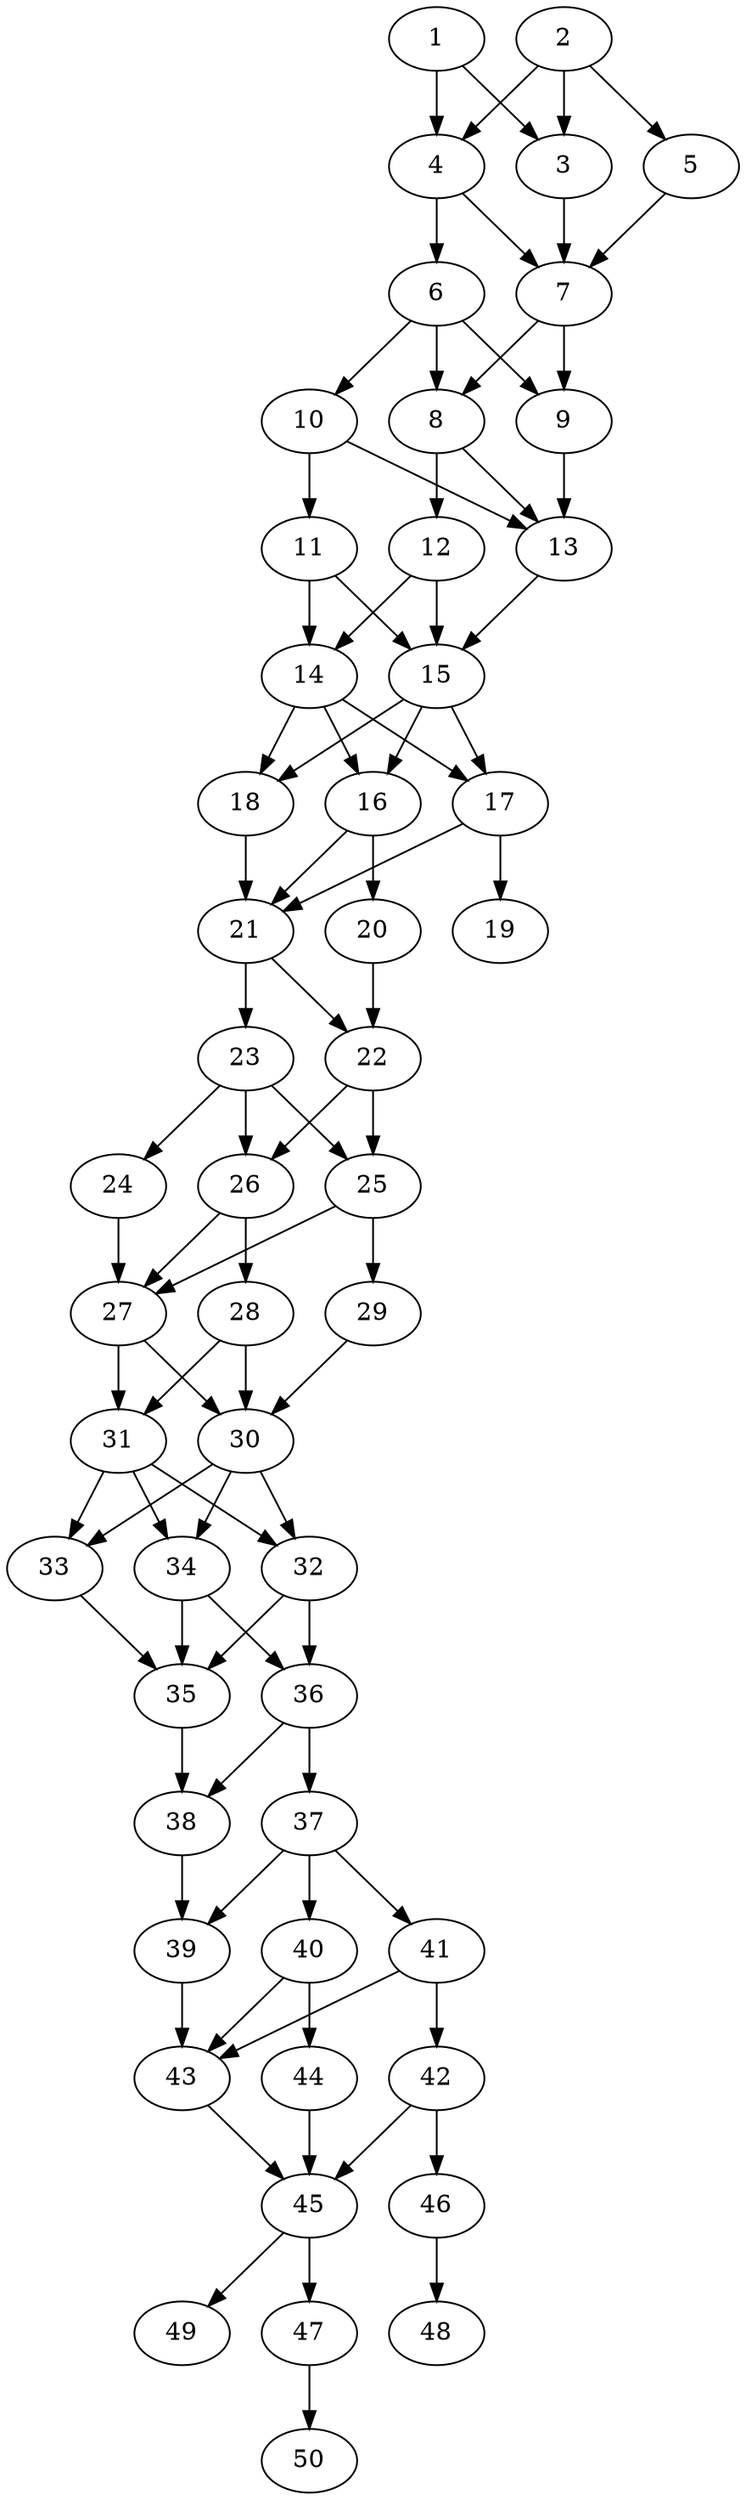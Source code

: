 // DAG automatically generated by daggen at Thu Oct  3 14:07:58 2019
// ./daggen --dot -n 50 --ccr 0.3 --fat 0.3 --regular 0.7 --density 0.9 --mindata 5242880 --maxdata 52428800 
digraph G {
  1 [size="40331947", alpha="0.05", expect_size="12099584"] 
  1 -> 3 [size ="12099584"]
  1 -> 4 [size ="12099584"]
  2 [size="24753493", alpha="0.01", expect_size="7426048"] 
  2 -> 3 [size ="7426048"]
  2 -> 4 [size ="7426048"]
  2 -> 5 [size ="7426048"]
  3 [size="57572693", alpha="0.08", expect_size="17271808"] 
  3 -> 7 [size ="17271808"]
  4 [size="170649600", alpha="0.09", expect_size="51194880"] 
  4 -> 6 [size ="51194880"]
  4 -> 7 [size ="51194880"]
  5 [size="145476267", alpha="0.05", expect_size="43642880"] 
  5 -> 7 [size ="43642880"]
  6 [size="135946240", alpha="0.03", expect_size="40783872"] 
  6 -> 8 [size ="40783872"]
  6 -> 9 [size ="40783872"]
  6 -> 10 [size ="40783872"]
  7 [size="86565547", alpha="0.19", expect_size="25969664"] 
  7 -> 8 [size ="25969664"]
  7 -> 9 [size ="25969664"]
  8 [size="26173440", alpha="0.13", expect_size="7852032"] 
  8 -> 12 [size ="7852032"]
  8 -> 13 [size ="7852032"]
  9 [size="40956587", alpha="0.07", expect_size="12286976"] 
  9 -> 13 [size ="12286976"]
  10 [size="150500693", alpha="0.20", expect_size="45150208"] 
  10 -> 11 [size ="45150208"]
  10 -> 13 [size ="45150208"]
  11 [size="81148587", alpha="0.07", expect_size="24344576"] 
  11 -> 14 [size ="24344576"]
  11 -> 15 [size ="24344576"]
  12 [size="116599467", alpha="0.00", expect_size="34979840"] 
  12 -> 14 [size ="34979840"]
  12 -> 15 [size ="34979840"]
  13 [size="120763733", alpha="0.03", expect_size="36229120"] 
  13 -> 15 [size ="36229120"]
  14 [size="22797653", alpha="0.01", expect_size="6839296"] 
  14 -> 16 [size ="6839296"]
  14 -> 17 [size ="6839296"]
  14 -> 18 [size ="6839296"]
  15 [size="93245440", alpha="0.05", expect_size="27973632"] 
  15 -> 16 [size ="27973632"]
  15 -> 17 [size ="27973632"]
  15 -> 18 [size ="27973632"]
  16 [size="131365547", alpha="0.11", expect_size="39409664"] 
  16 -> 20 [size ="39409664"]
  16 -> 21 [size ="39409664"]
  17 [size="158136320", alpha="0.05", expect_size="47440896"] 
  17 -> 19 [size ="47440896"]
  17 -> 21 [size ="47440896"]
  18 [size="151319893", alpha="0.02", expect_size="45395968"] 
  18 -> 21 [size ="45395968"]
  19 [size="93197653", alpha="0.01", expect_size="27959296"] 
  20 [size="150490453", alpha="0.05", expect_size="45147136"] 
  20 -> 22 [size ="45147136"]
  21 [size="148435627", alpha="0.13", expect_size="44530688"] 
  21 -> 22 [size ="44530688"]
  21 -> 23 [size ="44530688"]
  22 [size="43840853", alpha="0.02", expect_size="13152256"] 
  22 -> 25 [size ="13152256"]
  22 -> 26 [size ="13152256"]
  23 [size="45752320", alpha="0.16", expect_size="13725696"] 
  23 -> 24 [size ="13725696"]
  23 -> 25 [size ="13725696"]
  23 -> 26 [size ="13725696"]
  24 [size="68857173", alpha="0.09", expect_size="20657152"] 
  24 -> 27 [size ="20657152"]
  25 [size="72874667", alpha="0.18", expect_size="21862400"] 
  25 -> 27 [size ="21862400"]
  25 -> 29 [size ="21862400"]
  26 [size="108680533", alpha="0.03", expect_size="32604160"] 
  26 -> 27 [size ="32604160"]
  26 -> 28 [size ="32604160"]
  27 [size="38864213", alpha="0.16", expect_size="11659264"] 
  27 -> 30 [size ="11659264"]
  27 -> 31 [size ="11659264"]
  28 [size="75045547", alpha="0.11", expect_size="22513664"] 
  28 -> 30 [size ="22513664"]
  28 -> 31 [size ="22513664"]
  29 [size="92081493", alpha="0.08", expect_size="27624448"] 
  29 -> 30 [size ="27624448"]
  30 [size="96655360", alpha="0.03", expect_size="28996608"] 
  30 -> 32 [size ="28996608"]
  30 -> 33 [size ="28996608"]
  30 -> 34 [size ="28996608"]
  31 [size="139212800", alpha="0.05", expect_size="41763840"] 
  31 -> 32 [size ="41763840"]
  31 -> 33 [size ="41763840"]
  31 -> 34 [size ="41763840"]
  32 [size="85323093", alpha="0.00", expect_size="25596928"] 
  32 -> 35 [size ="25596928"]
  32 -> 36 [size ="25596928"]
  33 [size="99549867", alpha="0.08", expect_size="29864960"] 
  33 -> 35 [size ="29864960"]
  34 [size="64709973", alpha="0.17", expect_size="19412992"] 
  34 -> 35 [size ="19412992"]
  34 -> 36 [size ="19412992"]
  35 [size="133973333", alpha="0.16", expect_size="40192000"] 
  35 -> 38 [size ="40192000"]
  36 [size="120773973", alpha="0.09", expect_size="36232192"] 
  36 -> 37 [size ="36232192"]
  36 -> 38 [size ="36232192"]
  37 [size="143578453", alpha="0.20", expect_size="43073536"] 
  37 -> 39 [size ="43073536"]
  37 -> 40 [size ="43073536"]
  37 -> 41 [size ="43073536"]
  38 [size="114196480", alpha="0.07", expect_size="34258944"] 
  38 -> 39 [size ="34258944"]
  39 [size="41321813", alpha="0.05", expect_size="12396544"] 
  39 -> 43 [size ="12396544"]
  40 [size="105728000", alpha="0.19", expect_size="31718400"] 
  40 -> 43 [size ="31718400"]
  40 -> 44 [size ="31718400"]
  41 [size="125863253", alpha="0.11", expect_size="37758976"] 
  41 -> 42 [size ="37758976"]
  41 -> 43 [size ="37758976"]
  42 [size="165406720", alpha="0.05", expect_size="49622016"] 
  42 -> 45 [size ="49622016"]
  42 -> 46 [size ="49622016"]
  43 [size="166191787", alpha="0.03", expect_size="49857536"] 
  43 -> 45 [size ="49857536"]
  44 [size="74226347", alpha="0.08", expect_size="22267904"] 
  44 -> 45 [size ="22267904"]
  45 [size="52114773", alpha="0.19", expect_size="15634432"] 
  45 -> 47 [size ="15634432"]
  45 -> 49 [size ="15634432"]
  46 [size="18343253", alpha="0.03", expect_size="5502976"] 
  46 -> 48 [size ="5502976"]
  47 [size="86801067", alpha="0.08", expect_size="26040320"] 
  47 -> 50 [size ="26040320"]
  48 [size="83578880", alpha="0.02", expect_size="25073664"] 
  49 [size="142527147", alpha="0.04", expect_size="42758144"] 
  50 [size="24791040", alpha="0.17", expect_size="7437312"] 
}
